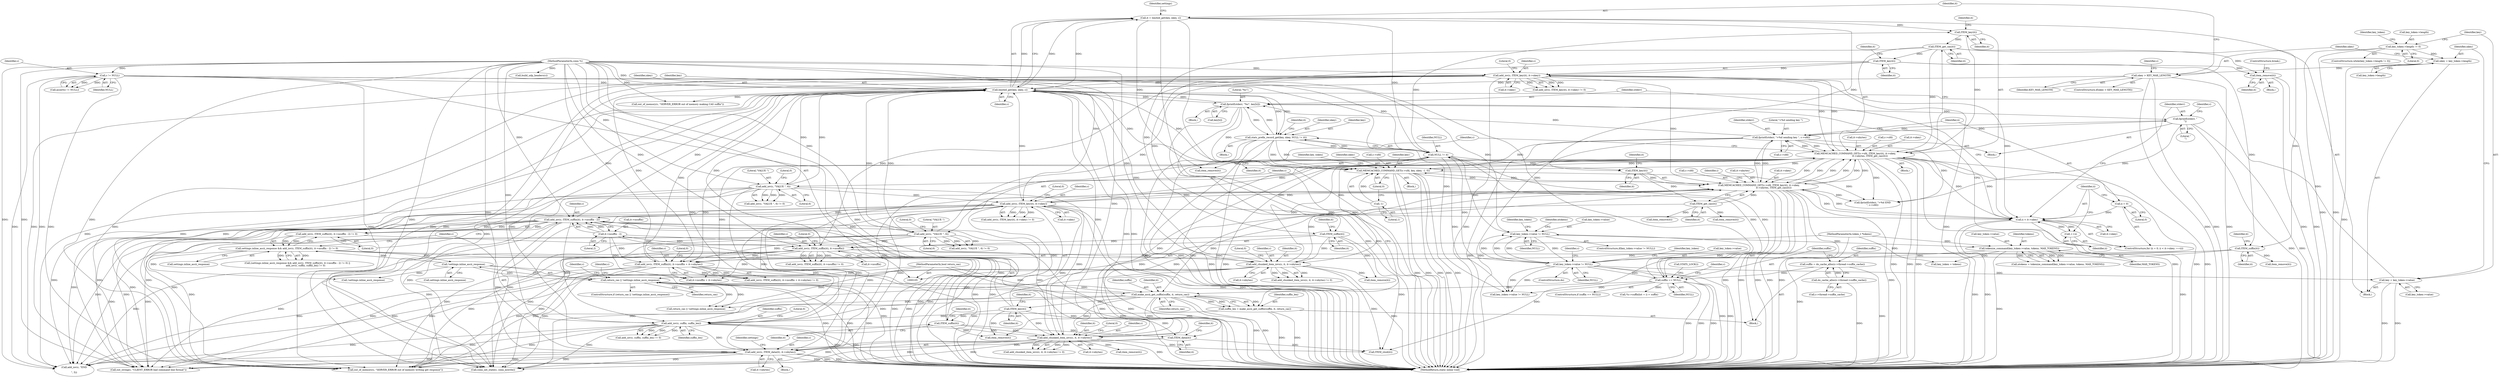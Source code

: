 digraph "0_memcached_a8c4a82787b8b6c256d61bd5c42fb7f92d1bae00@pointer" {
"1000466" [label="(Call,item_remove(it))"];
"1000459" [label="(Call,ITEM_key(it))"];
"1000446" [label="(Call,ITEM_get_cas(it))"];
"1000438" [label="(Call,ITEM_key(it))"];
"1000171" [label="(Call,it = limited_get(key, nkey, c))"];
"1000173" [label="(Call,limited_get(key, nkey, c))"];
"1000139" [label="(Call,key = key_token->value)"];
"1000669" [label="(Call,key_token->value != NULL)"];
"1000660" [label="(Call,tokenize_command(key_token->value, tokens, MAX_TOKENS))"];
"1000652" [label="(Call,key_token->value != NULL)"];
"1000185" [label="(Call,NULL != it)"];
"1000314" [label="(Call,suffix == NULL)"];
"1000305" [label="(Call,suffix = do_cache_alloc(c->thread->suffix_cache))"];
"1000307" [label="(Call,do_cache_alloc(c->thread->suffix_cache))"];
"1000127" [label="(Call,c != NULL)"];
"1000106" [label="(MethodParameterIn,conn *c)"];
"1000107" [label="(MethodParameterIn,token_t *tokens)"];
"1000546" [label="(Call,fprintf(stderr, \"%c\", key[ii]))"];
"1000528" [label="(Call,fprintf(stderr, \">%d sending key \", c->sfd))"];
"1000552" [label="(Call,fprintf(stderr, \"\n\"))"];
"1000434" [label="(Call,MEMCACHED_COMMAND_GET(c->sfd, ITEM_key(it), it->nkey,\n                                        it->nbytes, ITEM_get_cas(it)))"];
"1000640" [label="(Call,MEMCACHED_COMMAND_GET(c->sfd, key, nkey, -1, 0))"];
"1000245" [label="(Call,MEMCACHED_COMMAND_GET(c->sfd, ITEM_key(it), it->nkey,\n                                        it->nbytes, ITEM_get_cas(it)))"];
"1000249" [label="(Call,ITEM_key(it))"];
"1000538" [label="(Call,ii < it->nkey)"];
"1000535" [label="(Call,ii = 0)"];
"1000543" [label="(Call,++ii)"];
"1000457" [label="(Call,add_iov(c, ITEM_key(it), it->nkey))"];
"1000451" [label="(Call,add_iov(c, \"VALUE \", 6))"];
"1000368" [label="(Call,add_iov(c, ITEM_key(it), it->nkey))"];
"1000361" [label="(Call,add_iov(c, \"VALUE \", 6))"];
"1000370" [label="(Call,ITEM_key(it))"];
"1000354" [label="(Call,make_ascii_get_suffix(suffix, it, return_cas))"];
"1000257" [label="(Call,ITEM_get_cas(it))"];
"1000238" [label="(Call,return_cas || !settings.inline_ascii_response)"];
"1000109" [label="(MethodParameterIn,bool return_cas)"];
"1000240" [label="(Call,!settings.inline_ascii_response)"];
"1000377" [label="(Call,settings.inline_ascii_response && add_iov(c, ITEM_suffix(it), it->nsuffix - 2) != 0)"];
"1000381" [label="(Call,add_iov(c, ITEM_suffix(it), it->nsuffix - 2) != 0)"];
"1000382" [label="(Call,add_iov(c, ITEM_suffix(it), it->nsuffix - 2))"];
"1000384" [label="(Call,ITEM_suffix(it))"];
"1000386" [label="(Call,it->nsuffix - 2)"];
"1000500" [label="(Call,add_iov(c, ITEM_suffix(it), it->nsuffix))"];
"1000502" [label="(Call,ITEM_suffix(it))"];
"1000421" [label="(Call,add_chunked_item_iovs(c, it, it->nbytes))"];
"1000393" [label="(Call,add_iov(c, suffix, suffix_len))"];
"1000352" [label="(Call,suffix_len = make_ascii_get_suffix(suffix, it, return_cas))"];
"1000411" [label="(Call,add_iov(c, ITEM_data(it), it->nbytes))"];
"1000413" [label="(Call,ITEM_data(it))"];
"1000509" [label="(Call,add_chunked_item_iovs(c, it, it->nbytes))"];
"1000182" [label="(Call,stats_prefix_record_get(key, nkey, NULL != it))"];
"1000646" [label="(Call,-1)"];
"1000150" [label="(Call,nkey > KEY_MAX_LENGTH)"];
"1000144" [label="(Call,nkey = key_token->length)"];
"1000133" [label="(Call,key_token->length != 0)"];
"1000480" [label="(Call,add_iov(c, ITEM_suffix(it), it->nsuffix + it->nbytes))"];
"1000482" [label="(Call,ITEM_suffix(it))"];
"1000547" [label="(Identifier,stderr)"];
"1000666" [label="(Call,key_token = tokens)"];
"1000479" [label="(Call,add_iov(c, ITEM_suffix(it), it->nsuffix + it->nbytes) != 0)"];
"1000414" [label="(Identifier,it)"];
"1000443" [label="(Call,it->nbytes)"];
"1000641" [label="(Call,c->sfd)"];
"1000382" [label="(Call,add_iov(c, ITEM_suffix(it), it->nsuffix - 2))"];
"1000438" [label="(Call,ITEM_key(it))"];
"1000172" [label="(Identifier,it)"];
"1000364" [label="(Literal,6)"];
"1000435" [label="(Call,c->sfd)"];
"1000450" [label="(Call,add_iov(c, \"VALUE \", 6) != 0)"];
"1000132" [label="(ControlStructure,while(key_token->length != 0))"];
"1000234" [label="(Call,item_remove(it))"];
"1000130" [label="(ControlStructure,do)"];
"1000659" [label="(Identifier,ntokens)"];
"1000653" [label="(Call,key_token->value)"];
"1000251" [label="(Call,it->nkey)"];
"1000665" [label="(Identifier,MAX_TOKENS)"];
"1000314" [label="(Call,suffix == NULL)"];
"1000543" [label="(Call,++ii)"];
"1000175" [label="(Identifier,nkey)"];
"1000378" [label="(Call,settings.inline_ascii_response)"];
"1000176" [label="(Identifier,c)"];
"1000137" [label="(Literal,0)"];
"1000528" [label="(Call,fprintf(stderr, \">%d sending key \", c->sfd))"];
"1000423" [label="(Identifier,it)"];
"1000546" [label="(Call,fprintf(stderr, \"%c\", key[ii]))"];
"1000482" [label="(Call,ITEM_suffix(it))"];
"1000150" [label="(Call,nkey > KEY_MAX_LENGTH)"];
"1000388" [label="(Identifier,it)"];
"1000457" [label="(Call,add_iov(c, ITEM_key(it), it->nkey))"];
"1000436" [label="(Identifier,c)"];
"1000458" [label="(Identifier,c)"];
"1000689" [label="(Call,!settings.inline_ascii_response)"];
"1000397" [label="(Literal,0)"];
"1000355" [label="(Identifier,suffix)"];
"1000504" [label="(Call,it->nsuffix)"];
"1000427" [label="(Literal,0)"];
"1000181" [label="(Block,)"];
"1000421" [label="(Call,add_chunked_item_iovs(c, it, it->nbytes))"];
"1000654" [label="(Identifier,key_token)"];
"1000384" [label="(Call,ITEM_suffix(it))"];
"1000377" [label="(Call,settings.inline_ascii_response && add_iov(c, ITEM_suffix(it), it->nsuffix - 2) != 0)"];
"1000154" [label="(Call,out_string(c, \"CLIENT_ERROR bad command line format\"))"];
"1000182" [label="(Call,stats_prefix_record_get(key, nkey, NULL != it))"];
"1000152" [label="(Identifier,KEY_MAX_LENGTH)"];
"1000368" [label="(Call,add_iov(c, ITEM_key(it), it->nkey))"];
"1000361" [label="(Call,add_iov(c, \"VALUE \", 6))"];
"1000447" [label="(Identifier,it)"];
"1000549" [label="(Call,key[ii])"];
"1000246" [label="(Call,c->sfd)"];
"1000316" [label="(Identifier,NULL)"];
"1000530" [label="(Literal,\">%d sending key \")"];
"1000534" [label="(ControlStructure,for (ii = 0; ii < it->nkey; ++ii))"];
"1000367" [label="(Call,add_iov(c, ITEM_key(it), it->nkey) != 0)"];
"1000387" [label="(Call,it->nsuffix)"];
"1000446" [label="(Call,ITEM_get_cas(it))"];
"1000240" [label="(Call,!settings.inline_ascii_response)"];
"1000727" [label="(Call,add_iov(c, \"END\r\n\", 5))"];
"1000247" [label="(Identifier,c)"];
"1000362" [label="(Identifier,c)"];
"1000738" [label="(Call,build_udp_headers(c))"];
"1000651" [label="(ControlStructure,if(key_token->value != NULL))"];
"1000687" [label="(Call,return_cas || !settings.inline_ascii_response)"];
"1000126" [label="(Call,assert(c != NULL))"];
"1000509" [label="(Call,add_chunked_item_iovs(c, it, it->nbytes))"];
"1000502" [label="(Call,ITEM_suffix(it))"];
"1000151" [label="(Identifier,nkey)"];
"1000544" [label="(Identifier,ii)"];
"1000313" [label="(ControlStructure,if (suffix == NULL))"];
"1000486" [label="(Identifier,it)"];
"1000467" [label="(Identifier,it)"];
"1000360" [label="(Call,add_iov(c, \"VALUE \", 6) != 0)"];
"1000574" [label="(Call,ITEM_clsid(it))"];
"1000434" [label="(Call,MEMCACHED_COMMAND_GET(c->sfd, ITEM_key(it), it->nkey,\n                                        it->nbytes, ITEM_get_cas(it)))"];
"1000107" [label="(MethodParameterIn,token_t *tokens)"];
"1000439" [label="(Identifier,it)"];
"1000676" [label="(Identifier,c)"];
"1000720" [label="(Call,key_token->value != NULL)"];
"1000664" [label="(Identifier,tokens)"];
"1000545" [label="(Block,)"];
"1000372" [label="(Call,it->nkey)"];
"1000239" [label="(Identifier,return_cas)"];
"1000508" [label="(Call,add_chunked_item_iovs(c, it, it->nbytes) != 0)"];
"1000510" [label="(Identifier,c)"];
"1000145" [label="(Identifier,nkey)"];
"1000433" [label="(Block,)"];
"1000415" [label="(Call,it->nbytes)"];
"1000106" [label="(MethodParameterIn,conn *c)"];
"1000536" [label="(Identifier,ii)"];
"1000146" [label="(Call,key_token->length)"];
"1000512" [label="(Call,it->nbytes)"];
"1000673" [label="(Identifier,NULL)"];
"1000429" [label="(Call,item_remove(it))"];
"1000375" [label="(Literal,0)"];
"1000357" [label="(Identifier,return_cas)"];
"1000529" [label="(Identifier,stderr)"];
"1000356" [label="(Identifier,it)"];
"1000503" [label="(Identifier,it)"];
"1000644" [label="(Identifier,key)"];
"1000455" [label="(Literal,0)"];
"1000548" [label="(Literal,\"%c\")"];
"1000652" [label="(Call,key_token->value != NULL)"];
"1000531" [label="(Call,c->sfd)"];
"1000133" [label="(Call,key_token->length != 0)"];
"1000526" [label="(Block,)"];
"1000538" [label="(Call,ii < it->nkey)"];
"1000149" [label="(ControlStructure,if(nkey > KEY_MAX_LENGTH))"];
"1000315" [label="(Identifier,suffix)"];
"1000370" [label="(Call,ITEM_key(it))"];
"1000139" [label="(Call,key = key_token->value)"];
"1000456" [label="(Call,add_iov(c, ITEM_key(it), it->nkey) != 0)"];
"1000392" [label="(Call,add_iov(c, suffix, suffix_len) != 0)"];
"1000155" [label="(Identifier,c)"];
"1000441" [label="(Identifier,it)"];
"1000250" [label="(Identifier,it)"];
"1000480" [label="(Call,add_iov(c, ITEM_suffix(it), it->nsuffix + it->nbytes))"];
"1000484" [label="(Call,it->nsuffix + it->nbytes)"];
"1000396" [label="(Identifier,suffix_len)"];
"1000327" [label="(Call,item_remove(it))"];
"1000440" [label="(Call,it->nkey)"];
"1000511" [label="(Identifier,it)"];
"1000712" [label="(Call,fprintf(stderr, \">%d END\n\", c->sfd))"];
"1000383" [label="(Identifier,c)"];
"1000647" [label="(Literal,1)"];
"1000481" [label="(Identifier,c)"];
"1000650" [label="(Identifier,key_token)"];
"1000318" [label="(Call,STATS_LOCK())"];
"1000451" [label="(Call,add_iov(c, \"VALUE \", 6))"];
"1000661" [label="(Call,key_token->value)"];
"1000411" [label="(Call,add_iov(c, ITEM_data(it), it->nbytes))"];
"1000187" [label="(Identifier,it)"];
"1000343" [label="(Call,*(c->suffixlist + i) = suffix)"];
"1000640" [label="(Call,MEMCACHED_COMMAND_GET(c->sfd, key, nkey, -1, 0))"];
"1000305" [label="(Call,suffix = do_cache_alloc(c->thread->suffix_cache))"];
"1000363" [label="(Literal,\"VALUE \")"];
"1000742" [label="(Call,out_of_memory(c, \"SERVER_ERROR out of memory writing get response\"))"];
"1000140" [label="(Identifier,key)"];
"1000245" [label="(Call,MEMCACHED_COMMAND_GET(c->sfd, ITEM_key(it), it->nkey,\n                                        it->nbytes, ITEM_get_cas(it)))"];
"1000324" [label="(Call,out_of_memory(c, \"SERVER_ERROR out of memory making CAS suffix\"))"];
"1000365" [label="(Literal,0)"];
"1000171" [label="(Call,it = limited_get(key, nkey, c))"];
"1000645" [label="(Identifier,nkey)"];
"1000554" [label="(Literal,\"\n\")"];
"1000371" [label="(Identifier,it)"];
"1000129" [label="(Identifier,NULL)"];
"1000308" [label="(Call,c->thread->suffix_cache)"];
"1000539" [label="(Identifier,ii)"];
"1000238" [label="(Call,return_cas || !settings.inline_ascii_response)"];
"1000507" [label="(Literal,0)"];
"1000483" [label="(Identifier,it)"];
"1000135" [label="(Identifier,key_token)"];
"1000420" [label="(Call,add_chunked_item_iovs(c, it, it->nbytes) != 0)"];
"1000376" [label="(Call,(settings.inline_ascii_response && add_iov(c, ITEM_suffix(it), it->nsuffix - 2) != 0) ||\n                      add_iov(c, suffix, suffix_len) != 0)"];
"1000465" [label="(Block,)"];
"1000261" [label="(Identifier,i)"];
"1000353" [label="(Identifier,suffix_len)"];
"1000307" [label="(Call,do_cache_alloc(c->thread->suffix_cache))"];
"1000369" [label="(Identifier,c)"];
"1000249" [label="(Call,ITEM_key(it))"];
"1000144" [label="(Call,nkey = key_token->length)"];
"1000468" [label="(ControlStructure,break;)"];
"1000410" [label="(Block,)"];
"1000244" [label="(Block,)"];
"1000184" [label="(Identifier,nkey)"];
"1000500" [label="(Call,add_iov(c, ITEM_suffix(it), it->nsuffix))"];
"1000505" [label="(Identifier,it)"];
"1000523" [label="(Identifier,settings)"];
"1000186" [label="(Identifier,NULL)"];
"1000128" [label="(Identifier,c)"];
"1000258" [label="(Identifier,it)"];
"1000453" [label="(Literal,\"VALUE \")"];
"1000416" [label="(Identifier,it)"];
"1000306" [label="(Identifier,suffix)"];
"1000138" [label="(Block,)"];
"1000241" [label="(Call,settings.inline_ascii_response)"];
"1000646" [label="(Call,-1)"];
"1000381" [label="(Call,add_iov(c, ITEM_suffix(it), it->nsuffix - 2) != 0)"];
"1000413" [label="(Call,ITEM_data(it))"];
"1000185" [label="(Call,NULL != it)"];
"1000464" [label="(Literal,0)"];
"1000354" [label="(Call,make_ascii_get_suffix(suffix, it, return_cas))"];
"1000179" [label="(Identifier,settings)"];
"1000394" [label="(Identifier,c)"];
"1000670" [label="(Call,key_token->value)"];
"1000393" [label="(Call,add_iov(c, suffix, suffix_len))"];
"1000656" [label="(Identifier,NULL)"];
"1000517" [label="(Call,item_remove(it))"];
"1000183" [label="(Identifier,key)"];
"1000552" [label="(Call,fprintf(stderr, \"\n\"))"];
"1000535" [label="(Call,ii = 0)"];
"1000373" [label="(Identifier,it)"];
"1000352" [label="(Call,suffix_len = make_ascii_get_suffix(suffix, it, return_cas))"];
"1000671" [label="(Identifier,key_token)"];
"1000462" [label="(Identifier,it)"];
"1000399" [label="(Call,item_remove(it))"];
"1000459" [label="(Call,ITEM_key(it))"];
"1000424" [label="(Call,it->nbytes)"];
"1000553" [label="(Identifier,stderr)"];
"1000412" [label="(Identifier,c)"];
"1000515" [label="(Literal,0)"];
"1000395" [label="(Identifier,suffix)"];
"1000491" [label="(Literal,0)"];
"1000386" [label="(Call,it->nsuffix - 2)"];
"1000605" [label="(Block,)"];
"1000658" [label="(Call,ntokens = tokenize_command(key_token->value, tokens, MAX_TOKENS))"];
"1000452" [label="(Identifier,c)"];
"1000391" [label="(Literal,0)"];
"1000755" [label="(MethodReturn,static inline void)"];
"1000466" [label="(Call,item_remove(it))"];
"1000174" [label="(Identifier,key)"];
"1000648" [label="(Literal,0)"];
"1000454" [label="(Literal,6)"];
"1000660" [label="(Call,tokenize_command(key_token->value, tokens, MAX_TOKENS))"];
"1000390" [label="(Literal,2)"];
"1000493" [label="(Call,item_remove(it))"];
"1000560" [label="(Identifier,c)"];
"1000501" [label="(Identifier,c)"];
"1000237" [label="(ControlStructure,if (return_cas || !settings.inline_ascii_response))"];
"1000669" [label="(Call,key_token->value != NULL)"];
"1000537" [label="(Literal,0)"];
"1000540" [label="(Call,it->nkey)"];
"1000127" [label="(Call,c != NULL)"];
"1000460" [label="(Identifier,it)"];
"1000252" [label="(Identifier,it)"];
"1000109" [label="(MethodParameterIn,bool return_cas)"];
"1000347" [label="(Identifier,c)"];
"1000141" [label="(Call,key_token->value)"];
"1000302" [label="(Call,item_remove(it))"];
"1000257" [label="(Call,ITEM_get_cas(it))"];
"1000254" [label="(Call,it->nbytes)"];
"1000461" [label="(Call,it->nkey)"];
"1000385" [label="(Identifier,it)"];
"1000189" [label="(Identifier,it)"];
"1000173" [label="(Call,limited_get(key, nkey, c))"];
"1000499" [label="(Call,add_iov(c, ITEM_suffix(it), it->nsuffix) != 0)"];
"1000747" [label="(Call,conn_set_state(c, conn_mwrite))"];
"1000134" [label="(Call,key_token->length)"];
"1000422" [label="(Identifier,c)"];
"1000466" -> "1000465"  [label="AST: "];
"1000466" -> "1000467"  [label="CFG: "];
"1000467" -> "1000466"  [label="AST: "];
"1000468" -> "1000466"  [label="CFG: "];
"1000466" -> "1000755"  [label="DDG: "];
"1000466" -> "1000755"  [label="DDG: "];
"1000459" -> "1000466"  [label="DDG: "];
"1000446" -> "1000466"  [label="DDG: "];
"1000459" -> "1000457"  [label="AST: "];
"1000459" -> "1000460"  [label="CFG: "];
"1000460" -> "1000459"  [label="AST: "];
"1000462" -> "1000459"  [label="CFG: "];
"1000459" -> "1000457"  [label="DDG: "];
"1000446" -> "1000459"  [label="DDG: "];
"1000459" -> "1000482"  [label="DDG: "];
"1000459" -> "1000502"  [label="DDG: "];
"1000446" -> "1000434"  [label="AST: "];
"1000446" -> "1000447"  [label="CFG: "];
"1000447" -> "1000446"  [label="AST: "];
"1000434" -> "1000446"  [label="CFG: "];
"1000446" -> "1000434"  [label="DDG: "];
"1000438" -> "1000446"  [label="DDG: "];
"1000446" -> "1000482"  [label="DDG: "];
"1000446" -> "1000502"  [label="DDG: "];
"1000438" -> "1000434"  [label="AST: "];
"1000438" -> "1000439"  [label="CFG: "];
"1000439" -> "1000438"  [label="AST: "];
"1000441" -> "1000438"  [label="CFG: "];
"1000438" -> "1000434"  [label="DDG: "];
"1000171" -> "1000438"  [label="DDG: "];
"1000185" -> "1000438"  [label="DDG: "];
"1000171" -> "1000138"  [label="AST: "];
"1000171" -> "1000173"  [label="CFG: "];
"1000172" -> "1000171"  [label="AST: "];
"1000173" -> "1000171"  [label="AST: "];
"1000179" -> "1000171"  [label="CFG: "];
"1000171" -> "1000755"  [label="DDG: "];
"1000171" -> "1000755"  [label="DDG: "];
"1000173" -> "1000171"  [label="DDG: "];
"1000173" -> "1000171"  [label="DDG: "];
"1000173" -> "1000171"  [label="DDG: "];
"1000171" -> "1000185"  [label="DDG: "];
"1000171" -> "1000234"  [label="DDG: "];
"1000171" -> "1000249"  [label="DDG: "];
"1000173" -> "1000176"  [label="CFG: "];
"1000174" -> "1000173"  [label="AST: "];
"1000175" -> "1000173"  [label="AST: "];
"1000176" -> "1000173"  [label="AST: "];
"1000173" -> "1000755"  [label="DDG: "];
"1000173" -> "1000755"  [label="DDG: "];
"1000173" -> "1000154"  [label="DDG: "];
"1000139" -> "1000173"  [label="DDG: "];
"1000546" -> "1000173"  [label="DDG: "];
"1000150" -> "1000173"  [label="DDG: "];
"1000368" -> "1000173"  [label="DDG: "];
"1000393" -> "1000173"  [label="DDG: "];
"1000382" -> "1000173"  [label="DDG: "];
"1000411" -> "1000173"  [label="DDG: "];
"1000500" -> "1000173"  [label="DDG: "];
"1000451" -> "1000173"  [label="DDG: "];
"1000421" -> "1000173"  [label="DDG: "];
"1000361" -> "1000173"  [label="DDG: "];
"1000457" -> "1000173"  [label="DDG: "];
"1000127" -> "1000173"  [label="DDG: "];
"1000480" -> "1000173"  [label="DDG: "];
"1000509" -> "1000173"  [label="DDG: "];
"1000106" -> "1000173"  [label="DDG: "];
"1000173" -> "1000182"  [label="DDG: "];
"1000173" -> "1000182"  [label="DDG: "];
"1000173" -> "1000324"  [label="DDG: "];
"1000173" -> "1000361"  [label="DDG: "];
"1000173" -> "1000451"  [label="DDG: "];
"1000173" -> "1000546"  [label="DDG: "];
"1000173" -> "1000640"  [label="DDG: "];
"1000173" -> "1000640"  [label="DDG: "];
"1000173" -> "1000727"  [label="DDG: "];
"1000173" -> "1000742"  [label="DDG: "];
"1000173" -> "1000747"  [label="DDG: "];
"1000139" -> "1000138"  [label="AST: "];
"1000139" -> "1000141"  [label="CFG: "];
"1000140" -> "1000139"  [label="AST: "];
"1000141" -> "1000139"  [label="AST: "];
"1000145" -> "1000139"  [label="CFG: "];
"1000139" -> "1000755"  [label="DDG: "];
"1000139" -> "1000755"  [label="DDG: "];
"1000669" -> "1000139"  [label="DDG: "];
"1000669" -> "1000130"  [label="AST: "];
"1000669" -> "1000673"  [label="CFG: "];
"1000670" -> "1000669"  [label="AST: "];
"1000673" -> "1000669"  [label="AST: "];
"1000135" -> "1000669"  [label="CFG: "];
"1000676" -> "1000669"  [label="CFG: "];
"1000669" -> "1000755"  [label="DDG: "];
"1000669" -> "1000755"  [label="DDG: "];
"1000669" -> "1000185"  [label="DDG: "];
"1000669" -> "1000314"  [label="DDG: "];
"1000669" -> "1000652"  [label="DDG: "];
"1000669" -> "1000652"  [label="DDG: "];
"1000660" -> "1000669"  [label="DDG: "];
"1000652" -> "1000669"  [label="DDG: "];
"1000652" -> "1000669"  [label="DDG: "];
"1000669" -> "1000720"  [label="DDG: "];
"1000669" -> "1000720"  [label="DDG: "];
"1000660" -> "1000658"  [label="AST: "];
"1000660" -> "1000665"  [label="CFG: "];
"1000661" -> "1000660"  [label="AST: "];
"1000664" -> "1000660"  [label="AST: "];
"1000665" -> "1000660"  [label="AST: "];
"1000658" -> "1000660"  [label="CFG: "];
"1000660" -> "1000755"  [label="DDG: "];
"1000660" -> "1000658"  [label="DDG: "];
"1000660" -> "1000658"  [label="DDG: "];
"1000660" -> "1000658"  [label="DDG: "];
"1000652" -> "1000660"  [label="DDG: "];
"1000107" -> "1000660"  [label="DDG: "];
"1000660" -> "1000666"  [label="DDG: "];
"1000652" -> "1000651"  [label="AST: "];
"1000652" -> "1000656"  [label="CFG: "];
"1000653" -> "1000652"  [label="AST: "];
"1000656" -> "1000652"  [label="AST: "];
"1000671" -> "1000652"  [label="CFG: "];
"1000659" -> "1000652"  [label="CFG: "];
"1000185" -> "1000652"  [label="DDG: "];
"1000314" -> "1000652"  [label="DDG: "];
"1000127" -> "1000652"  [label="DDG: "];
"1000185" -> "1000182"  [label="AST: "];
"1000185" -> "1000187"  [label="CFG: "];
"1000186" -> "1000185"  [label="AST: "];
"1000187" -> "1000185"  [label="AST: "];
"1000182" -> "1000185"  [label="CFG: "];
"1000185" -> "1000755"  [label="DDG: "];
"1000185" -> "1000755"  [label="DDG: "];
"1000185" -> "1000182"  [label="DDG: "];
"1000185" -> "1000182"  [label="DDG: "];
"1000314" -> "1000185"  [label="DDG: "];
"1000127" -> "1000185"  [label="DDG: "];
"1000185" -> "1000234"  [label="DDG: "];
"1000185" -> "1000249"  [label="DDG: "];
"1000185" -> "1000314"  [label="DDG: "];
"1000185" -> "1000720"  [label="DDG: "];
"1000314" -> "1000313"  [label="AST: "];
"1000314" -> "1000316"  [label="CFG: "];
"1000315" -> "1000314"  [label="AST: "];
"1000316" -> "1000314"  [label="AST: "];
"1000318" -> "1000314"  [label="CFG: "];
"1000347" -> "1000314"  [label="CFG: "];
"1000314" -> "1000755"  [label="DDG: "];
"1000314" -> "1000755"  [label="DDG: "];
"1000314" -> "1000755"  [label="DDG: "];
"1000305" -> "1000314"  [label="DDG: "];
"1000127" -> "1000314"  [label="DDG: "];
"1000314" -> "1000343"  [label="DDG: "];
"1000314" -> "1000354"  [label="DDG: "];
"1000314" -> "1000720"  [label="DDG: "];
"1000305" -> "1000244"  [label="AST: "];
"1000305" -> "1000307"  [label="CFG: "];
"1000306" -> "1000305"  [label="AST: "];
"1000307" -> "1000305"  [label="AST: "];
"1000315" -> "1000305"  [label="CFG: "];
"1000305" -> "1000755"  [label="DDG: "];
"1000307" -> "1000305"  [label="DDG: "];
"1000307" -> "1000308"  [label="CFG: "];
"1000308" -> "1000307"  [label="AST: "];
"1000307" -> "1000755"  [label="DDG: "];
"1000127" -> "1000126"  [label="AST: "];
"1000127" -> "1000129"  [label="CFG: "];
"1000128" -> "1000127"  [label="AST: "];
"1000129" -> "1000127"  [label="AST: "];
"1000126" -> "1000127"  [label="CFG: "];
"1000127" -> "1000755"  [label="DDG: "];
"1000127" -> "1000126"  [label="DDG: "];
"1000127" -> "1000126"  [label="DDG: "];
"1000106" -> "1000127"  [label="DDG: "];
"1000127" -> "1000154"  [label="DDG: "];
"1000127" -> "1000720"  [label="DDG: "];
"1000127" -> "1000727"  [label="DDG: "];
"1000127" -> "1000742"  [label="DDG: "];
"1000127" -> "1000747"  [label="DDG: "];
"1000106" -> "1000105"  [label="AST: "];
"1000106" -> "1000755"  [label="DDG: "];
"1000106" -> "1000154"  [label="DDG: "];
"1000106" -> "1000324"  [label="DDG: "];
"1000106" -> "1000361"  [label="DDG: "];
"1000106" -> "1000368"  [label="DDG: "];
"1000106" -> "1000382"  [label="DDG: "];
"1000106" -> "1000393"  [label="DDG: "];
"1000106" -> "1000411"  [label="DDG: "];
"1000106" -> "1000421"  [label="DDG: "];
"1000106" -> "1000451"  [label="DDG: "];
"1000106" -> "1000457"  [label="DDG: "];
"1000106" -> "1000480"  [label="DDG: "];
"1000106" -> "1000500"  [label="DDG: "];
"1000106" -> "1000509"  [label="DDG: "];
"1000106" -> "1000727"  [label="DDG: "];
"1000106" -> "1000738"  [label="DDG: "];
"1000106" -> "1000742"  [label="DDG: "];
"1000106" -> "1000747"  [label="DDG: "];
"1000107" -> "1000105"  [label="AST: "];
"1000107" -> "1000755"  [label="DDG: "];
"1000107" -> "1000666"  [label="DDG: "];
"1000546" -> "1000545"  [label="AST: "];
"1000546" -> "1000549"  [label="CFG: "];
"1000547" -> "1000546"  [label="AST: "];
"1000548" -> "1000546"  [label="AST: "];
"1000549" -> "1000546"  [label="AST: "];
"1000544" -> "1000546"  [label="CFG: "];
"1000546" -> "1000755"  [label="DDG: "];
"1000546" -> "1000755"  [label="DDG: "];
"1000546" -> "1000182"  [label="DDG: "];
"1000528" -> "1000546"  [label="DDG: "];
"1000182" -> "1000546"  [label="DDG: "];
"1000546" -> "1000552"  [label="DDG: "];
"1000546" -> "1000640"  [label="DDG: "];
"1000528" -> "1000526"  [label="AST: "];
"1000528" -> "1000531"  [label="CFG: "];
"1000529" -> "1000528"  [label="AST: "];
"1000530" -> "1000528"  [label="AST: "];
"1000531" -> "1000528"  [label="AST: "];
"1000536" -> "1000528"  [label="CFG: "];
"1000528" -> "1000755"  [label="DDG: "];
"1000528" -> "1000755"  [label="DDG: "];
"1000528" -> "1000245"  [label="DDG: "];
"1000528" -> "1000434"  [label="DDG: "];
"1000552" -> "1000528"  [label="DDG: "];
"1000434" -> "1000528"  [label="DDG: "];
"1000245" -> "1000528"  [label="DDG: "];
"1000528" -> "1000552"  [label="DDG: "];
"1000528" -> "1000640"  [label="DDG: "];
"1000528" -> "1000712"  [label="DDG: "];
"1000552" -> "1000526"  [label="AST: "];
"1000552" -> "1000554"  [label="CFG: "];
"1000553" -> "1000552"  [label="AST: "];
"1000554" -> "1000552"  [label="AST: "];
"1000560" -> "1000552"  [label="CFG: "];
"1000552" -> "1000755"  [label="DDG: "];
"1000552" -> "1000755"  [label="DDG: "];
"1000552" -> "1000712"  [label="DDG: "];
"1000434" -> "1000433"  [label="AST: "];
"1000435" -> "1000434"  [label="AST: "];
"1000440" -> "1000434"  [label="AST: "];
"1000443" -> "1000434"  [label="AST: "];
"1000452" -> "1000434"  [label="CFG: "];
"1000434" -> "1000755"  [label="DDG: "];
"1000434" -> "1000755"  [label="DDG: "];
"1000434" -> "1000755"  [label="DDG: "];
"1000434" -> "1000755"  [label="DDG: "];
"1000434" -> "1000755"  [label="DDG: "];
"1000434" -> "1000755"  [label="DDG: "];
"1000434" -> "1000245"  [label="DDG: "];
"1000434" -> "1000245"  [label="DDG: "];
"1000434" -> "1000245"  [label="DDG: "];
"1000640" -> "1000434"  [label="DDG: "];
"1000245" -> "1000434"  [label="DDG: "];
"1000245" -> "1000434"  [label="DDG: "];
"1000245" -> "1000434"  [label="DDG: "];
"1000538" -> "1000434"  [label="DDG: "];
"1000457" -> "1000434"  [label="DDG: "];
"1000368" -> "1000434"  [label="DDG: "];
"1000421" -> "1000434"  [label="DDG: "];
"1000411" -> "1000434"  [label="DDG: "];
"1000509" -> "1000434"  [label="DDG: "];
"1000434" -> "1000457"  [label="DDG: "];
"1000434" -> "1000480"  [label="DDG: "];
"1000434" -> "1000484"  [label="DDG: "];
"1000434" -> "1000509"  [label="DDG: "];
"1000434" -> "1000538"  [label="DDG: "];
"1000434" -> "1000640"  [label="DDG: "];
"1000434" -> "1000712"  [label="DDG: "];
"1000640" -> "1000605"  [label="AST: "];
"1000640" -> "1000648"  [label="CFG: "];
"1000641" -> "1000640"  [label="AST: "];
"1000644" -> "1000640"  [label="AST: "];
"1000645" -> "1000640"  [label="AST: "];
"1000646" -> "1000640"  [label="AST: "];
"1000648" -> "1000640"  [label="AST: "];
"1000650" -> "1000640"  [label="CFG: "];
"1000640" -> "1000755"  [label="DDG: "];
"1000640" -> "1000755"  [label="DDG: "];
"1000640" -> "1000755"  [label="DDG: "];
"1000640" -> "1000755"  [label="DDG: "];
"1000640" -> "1000755"  [label="DDG: "];
"1000640" -> "1000245"  [label="DDG: "];
"1000245" -> "1000640"  [label="DDG: "];
"1000182" -> "1000640"  [label="DDG: "];
"1000182" -> "1000640"  [label="DDG: "];
"1000646" -> "1000640"  [label="DDG: "];
"1000640" -> "1000712"  [label="DDG: "];
"1000245" -> "1000244"  [label="AST: "];
"1000245" -> "1000257"  [label="CFG: "];
"1000246" -> "1000245"  [label="AST: "];
"1000249" -> "1000245"  [label="AST: "];
"1000251" -> "1000245"  [label="AST: "];
"1000254" -> "1000245"  [label="AST: "];
"1000257" -> "1000245"  [label="AST: "];
"1000261" -> "1000245"  [label="CFG: "];
"1000245" -> "1000755"  [label="DDG: "];
"1000245" -> "1000755"  [label="DDG: "];
"1000245" -> "1000755"  [label="DDG: "];
"1000245" -> "1000755"  [label="DDG: "];
"1000245" -> "1000755"  [label="DDG: "];
"1000245" -> "1000755"  [label="DDG: "];
"1000249" -> "1000245"  [label="DDG: "];
"1000538" -> "1000245"  [label="DDG: "];
"1000457" -> "1000245"  [label="DDG: "];
"1000368" -> "1000245"  [label="DDG: "];
"1000421" -> "1000245"  [label="DDG: "];
"1000411" -> "1000245"  [label="DDG: "];
"1000509" -> "1000245"  [label="DDG: "];
"1000257" -> "1000245"  [label="DDG: "];
"1000245" -> "1000368"  [label="DDG: "];
"1000245" -> "1000411"  [label="DDG: "];
"1000245" -> "1000421"  [label="DDG: "];
"1000245" -> "1000538"  [label="DDG: "];
"1000245" -> "1000712"  [label="DDG: "];
"1000249" -> "1000250"  [label="CFG: "];
"1000250" -> "1000249"  [label="AST: "];
"1000252" -> "1000249"  [label="CFG: "];
"1000249" -> "1000257"  [label="DDG: "];
"1000538" -> "1000534"  [label="AST: "];
"1000538" -> "1000540"  [label="CFG: "];
"1000539" -> "1000538"  [label="AST: "];
"1000540" -> "1000538"  [label="AST: "];
"1000547" -> "1000538"  [label="CFG: "];
"1000553" -> "1000538"  [label="CFG: "];
"1000538" -> "1000755"  [label="DDG: "];
"1000538" -> "1000755"  [label="DDG: "];
"1000538" -> "1000755"  [label="DDG: "];
"1000535" -> "1000538"  [label="DDG: "];
"1000543" -> "1000538"  [label="DDG: "];
"1000457" -> "1000538"  [label="DDG: "];
"1000368" -> "1000538"  [label="DDG: "];
"1000538" -> "1000543"  [label="DDG: "];
"1000535" -> "1000534"  [label="AST: "];
"1000535" -> "1000537"  [label="CFG: "];
"1000536" -> "1000535"  [label="AST: "];
"1000537" -> "1000535"  [label="AST: "];
"1000539" -> "1000535"  [label="CFG: "];
"1000543" -> "1000534"  [label="AST: "];
"1000543" -> "1000544"  [label="CFG: "];
"1000544" -> "1000543"  [label="AST: "];
"1000539" -> "1000543"  [label="CFG: "];
"1000457" -> "1000456"  [label="AST: "];
"1000457" -> "1000461"  [label="CFG: "];
"1000458" -> "1000457"  [label="AST: "];
"1000461" -> "1000457"  [label="AST: "];
"1000464" -> "1000457"  [label="CFG: "];
"1000457" -> "1000755"  [label="DDG: "];
"1000457" -> "1000755"  [label="DDG: "];
"1000457" -> "1000154"  [label="DDG: "];
"1000457" -> "1000456"  [label="DDG: "];
"1000457" -> "1000456"  [label="DDG: "];
"1000457" -> "1000456"  [label="DDG: "];
"1000451" -> "1000457"  [label="DDG: "];
"1000457" -> "1000480"  [label="DDG: "];
"1000457" -> "1000500"  [label="DDG: "];
"1000457" -> "1000727"  [label="DDG: "];
"1000457" -> "1000742"  [label="DDG: "];
"1000457" -> "1000747"  [label="DDG: "];
"1000451" -> "1000450"  [label="AST: "];
"1000451" -> "1000454"  [label="CFG: "];
"1000452" -> "1000451"  [label="AST: "];
"1000453" -> "1000451"  [label="AST: "];
"1000454" -> "1000451"  [label="AST: "];
"1000455" -> "1000451"  [label="CFG: "];
"1000451" -> "1000154"  [label="DDG: "];
"1000451" -> "1000450"  [label="DDG: "];
"1000451" -> "1000450"  [label="DDG: "];
"1000451" -> "1000450"  [label="DDG: "];
"1000451" -> "1000480"  [label="DDG: "];
"1000451" -> "1000500"  [label="DDG: "];
"1000451" -> "1000727"  [label="DDG: "];
"1000451" -> "1000742"  [label="DDG: "];
"1000451" -> "1000747"  [label="DDG: "];
"1000368" -> "1000367"  [label="AST: "];
"1000368" -> "1000372"  [label="CFG: "];
"1000369" -> "1000368"  [label="AST: "];
"1000370" -> "1000368"  [label="AST: "];
"1000372" -> "1000368"  [label="AST: "];
"1000375" -> "1000368"  [label="CFG: "];
"1000368" -> "1000755"  [label="DDG: "];
"1000368" -> "1000755"  [label="DDG: "];
"1000368" -> "1000154"  [label="DDG: "];
"1000368" -> "1000367"  [label="DDG: "];
"1000368" -> "1000367"  [label="DDG: "];
"1000368" -> "1000367"  [label="DDG: "];
"1000361" -> "1000368"  [label="DDG: "];
"1000370" -> "1000368"  [label="DDG: "];
"1000368" -> "1000382"  [label="DDG: "];
"1000368" -> "1000393"  [label="DDG: "];
"1000368" -> "1000411"  [label="DDG: "];
"1000368" -> "1000421"  [label="DDG: "];
"1000368" -> "1000727"  [label="DDG: "];
"1000368" -> "1000742"  [label="DDG: "];
"1000368" -> "1000747"  [label="DDG: "];
"1000361" -> "1000360"  [label="AST: "];
"1000361" -> "1000364"  [label="CFG: "];
"1000362" -> "1000361"  [label="AST: "];
"1000363" -> "1000361"  [label="AST: "];
"1000364" -> "1000361"  [label="AST: "];
"1000365" -> "1000361"  [label="CFG: "];
"1000361" -> "1000154"  [label="DDG: "];
"1000361" -> "1000360"  [label="DDG: "];
"1000361" -> "1000360"  [label="DDG: "];
"1000361" -> "1000360"  [label="DDG: "];
"1000361" -> "1000411"  [label="DDG: "];
"1000361" -> "1000421"  [label="DDG: "];
"1000361" -> "1000727"  [label="DDG: "];
"1000361" -> "1000742"  [label="DDG: "];
"1000361" -> "1000747"  [label="DDG: "];
"1000370" -> "1000371"  [label="CFG: "];
"1000371" -> "1000370"  [label="AST: "];
"1000373" -> "1000370"  [label="CFG: "];
"1000354" -> "1000370"  [label="DDG: "];
"1000370" -> "1000384"  [label="DDG: "];
"1000370" -> "1000399"  [label="DDG: "];
"1000370" -> "1000413"  [label="DDG: "];
"1000370" -> "1000421"  [label="DDG: "];
"1000354" -> "1000352"  [label="AST: "];
"1000354" -> "1000357"  [label="CFG: "];
"1000355" -> "1000354"  [label="AST: "];
"1000356" -> "1000354"  [label="AST: "];
"1000357" -> "1000354"  [label="AST: "];
"1000352" -> "1000354"  [label="CFG: "];
"1000354" -> "1000755"  [label="DDG: "];
"1000354" -> "1000755"  [label="DDG: "];
"1000354" -> "1000238"  [label="DDG: "];
"1000354" -> "1000352"  [label="DDG: "];
"1000354" -> "1000352"  [label="DDG: "];
"1000354" -> "1000352"  [label="DDG: "];
"1000257" -> "1000354"  [label="DDG: "];
"1000238" -> "1000354"  [label="DDG: "];
"1000109" -> "1000354"  [label="DDG: "];
"1000354" -> "1000393"  [label="DDG: "];
"1000354" -> "1000399"  [label="DDG: "];
"1000354" -> "1000413"  [label="DDG: "];
"1000354" -> "1000421"  [label="DDG: "];
"1000354" -> "1000687"  [label="DDG: "];
"1000257" -> "1000258"  [label="CFG: "];
"1000258" -> "1000257"  [label="AST: "];
"1000257" -> "1000302"  [label="DDG: "];
"1000257" -> "1000327"  [label="DDG: "];
"1000238" -> "1000237"  [label="AST: "];
"1000238" -> "1000239"  [label="CFG: "];
"1000238" -> "1000240"  [label="CFG: "];
"1000239" -> "1000238"  [label="AST: "];
"1000240" -> "1000238"  [label="AST: "];
"1000247" -> "1000238"  [label="CFG: "];
"1000436" -> "1000238"  [label="CFG: "];
"1000238" -> "1000755"  [label="DDG: "];
"1000238" -> "1000755"  [label="DDG: "];
"1000238" -> "1000755"  [label="DDG: "];
"1000109" -> "1000238"  [label="DDG: "];
"1000240" -> "1000238"  [label="DDG: "];
"1000238" -> "1000687"  [label="DDG: "];
"1000238" -> "1000687"  [label="DDG: "];
"1000109" -> "1000105"  [label="AST: "];
"1000109" -> "1000755"  [label="DDG: "];
"1000109" -> "1000687"  [label="DDG: "];
"1000240" -> "1000241"  [label="CFG: "];
"1000241" -> "1000240"  [label="AST: "];
"1000240" -> "1000755"  [label="DDG: "];
"1000377" -> "1000240"  [label="DDG: "];
"1000240" -> "1000377"  [label="DDG: "];
"1000240" -> "1000689"  [label="DDG: "];
"1000377" -> "1000376"  [label="AST: "];
"1000377" -> "1000378"  [label="CFG: "];
"1000377" -> "1000381"  [label="CFG: "];
"1000378" -> "1000377"  [label="AST: "];
"1000381" -> "1000377"  [label="AST: "];
"1000394" -> "1000377"  [label="CFG: "];
"1000376" -> "1000377"  [label="CFG: "];
"1000377" -> "1000755"  [label="DDG: "];
"1000377" -> "1000755"  [label="DDG: "];
"1000377" -> "1000376"  [label="DDG: "];
"1000377" -> "1000376"  [label="DDG: "];
"1000381" -> "1000377"  [label="DDG: "];
"1000381" -> "1000377"  [label="DDG: "];
"1000377" -> "1000689"  [label="DDG: "];
"1000381" -> "1000391"  [label="CFG: "];
"1000382" -> "1000381"  [label="AST: "];
"1000391" -> "1000381"  [label="AST: "];
"1000381" -> "1000755"  [label="DDG: "];
"1000382" -> "1000381"  [label="DDG: "];
"1000382" -> "1000381"  [label="DDG: "];
"1000382" -> "1000381"  [label="DDG: "];
"1000382" -> "1000386"  [label="CFG: "];
"1000383" -> "1000382"  [label="AST: "];
"1000384" -> "1000382"  [label="AST: "];
"1000386" -> "1000382"  [label="AST: "];
"1000391" -> "1000382"  [label="CFG: "];
"1000382" -> "1000755"  [label="DDG: "];
"1000382" -> "1000755"  [label="DDG: "];
"1000382" -> "1000154"  [label="DDG: "];
"1000384" -> "1000382"  [label="DDG: "];
"1000386" -> "1000382"  [label="DDG: "];
"1000386" -> "1000382"  [label="DDG: "];
"1000382" -> "1000393"  [label="DDG: "];
"1000382" -> "1000411"  [label="DDG: "];
"1000382" -> "1000421"  [label="DDG: "];
"1000382" -> "1000727"  [label="DDG: "];
"1000382" -> "1000742"  [label="DDG: "];
"1000382" -> "1000747"  [label="DDG: "];
"1000384" -> "1000385"  [label="CFG: "];
"1000385" -> "1000384"  [label="AST: "];
"1000388" -> "1000384"  [label="CFG: "];
"1000384" -> "1000399"  [label="DDG: "];
"1000384" -> "1000413"  [label="DDG: "];
"1000384" -> "1000421"  [label="DDG: "];
"1000386" -> "1000390"  [label="CFG: "];
"1000387" -> "1000386"  [label="AST: "];
"1000390" -> "1000386"  [label="AST: "];
"1000386" -> "1000755"  [label="DDG: "];
"1000500" -> "1000386"  [label="DDG: "];
"1000386" -> "1000480"  [label="DDG: "];
"1000386" -> "1000484"  [label="DDG: "];
"1000386" -> "1000500"  [label="DDG: "];
"1000500" -> "1000499"  [label="AST: "];
"1000500" -> "1000504"  [label="CFG: "];
"1000501" -> "1000500"  [label="AST: "];
"1000502" -> "1000500"  [label="AST: "];
"1000504" -> "1000500"  [label="AST: "];
"1000507" -> "1000500"  [label="CFG: "];
"1000500" -> "1000755"  [label="DDG: "];
"1000500" -> "1000755"  [label="DDG: "];
"1000500" -> "1000154"  [label="DDG: "];
"1000500" -> "1000480"  [label="DDG: "];
"1000500" -> "1000484"  [label="DDG: "];
"1000500" -> "1000499"  [label="DDG: "];
"1000500" -> "1000499"  [label="DDG: "];
"1000500" -> "1000499"  [label="DDG: "];
"1000502" -> "1000500"  [label="DDG: "];
"1000500" -> "1000509"  [label="DDG: "];
"1000500" -> "1000727"  [label="DDG: "];
"1000500" -> "1000742"  [label="DDG: "];
"1000500" -> "1000747"  [label="DDG: "];
"1000502" -> "1000503"  [label="CFG: "];
"1000503" -> "1000502"  [label="AST: "];
"1000505" -> "1000502"  [label="CFG: "];
"1000502" -> "1000509"  [label="DDG: "];
"1000502" -> "1000517"  [label="DDG: "];
"1000502" -> "1000574"  [label="DDG: "];
"1000421" -> "1000420"  [label="AST: "];
"1000421" -> "1000424"  [label="CFG: "];
"1000422" -> "1000421"  [label="AST: "];
"1000423" -> "1000421"  [label="AST: "];
"1000424" -> "1000421"  [label="AST: "];
"1000427" -> "1000421"  [label="CFG: "];
"1000421" -> "1000755"  [label="DDG: "];
"1000421" -> "1000154"  [label="DDG: "];
"1000421" -> "1000420"  [label="DDG: "];
"1000421" -> "1000420"  [label="DDG: "];
"1000421" -> "1000420"  [label="DDG: "];
"1000393" -> "1000421"  [label="DDG: "];
"1000421" -> "1000429"  [label="DDG: "];
"1000421" -> "1000574"  [label="DDG: "];
"1000421" -> "1000727"  [label="DDG: "];
"1000421" -> "1000742"  [label="DDG: "];
"1000421" -> "1000747"  [label="DDG: "];
"1000393" -> "1000392"  [label="AST: "];
"1000393" -> "1000396"  [label="CFG: "];
"1000394" -> "1000393"  [label="AST: "];
"1000395" -> "1000393"  [label="AST: "];
"1000396" -> "1000393"  [label="AST: "];
"1000397" -> "1000393"  [label="CFG: "];
"1000393" -> "1000755"  [label="DDG: "];
"1000393" -> "1000755"  [label="DDG: "];
"1000393" -> "1000154"  [label="DDG: "];
"1000393" -> "1000392"  [label="DDG: "];
"1000393" -> "1000392"  [label="DDG: "];
"1000393" -> "1000392"  [label="DDG: "];
"1000352" -> "1000393"  [label="DDG: "];
"1000393" -> "1000411"  [label="DDG: "];
"1000393" -> "1000727"  [label="DDG: "];
"1000393" -> "1000742"  [label="DDG: "];
"1000393" -> "1000747"  [label="DDG: "];
"1000352" -> "1000244"  [label="AST: "];
"1000353" -> "1000352"  [label="AST: "];
"1000362" -> "1000352"  [label="CFG: "];
"1000352" -> "1000755"  [label="DDG: "];
"1000352" -> "1000755"  [label="DDG: "];
"1000411" -> "1000410"  [label="AST: "];
"1000411" -> "1000415"  [label="CFG: "];
"1000412" -> "1000411"  [label="AST: "];
"1000413" -> "1000411"  [label="AST: "];
"1000415" -> "1000411"  [label="AST: "];
"1000523" -> "1000411"  [label="CFG: "];
"1000411" -> "1000755"  [label="DDG: "];
"1000411" -> "1000755"  [label="DDG: "];
"1000411" -> "1000755"  [label="DDG: "];
"1000411" -> "1000154"  [label="DDG: "];
"1000413" -> "1000411"  [label="DDG: "];
"1000411" -> "1000727"  [label="DDG: "];
"1000411" -> "1000742"  [label="DDG: "];
"1000411" -> "1000747"  [label="DDG: "];
"1000413" -> "1000414"  [label="CFG: "];
"1000414" -> "1000413"  [label="AST: "];
"1000416" -> "1000413"  [label="CFG: "];
"1000413" -> "1000574"  [label="DDG: "];
"1000509" -> "1000508"  [label="AST: "];
"1000509" -> "1000512"  [label="CFG: "];
"1000510" -> "1000509"  [label="AST: "];
"1000511" -> "1000509"  [label="AST: "];
"1000512" -> "1000509"  [label="AST: "];
"1000515" -> "1000509"  [label="CFG: "];
"1000509" -> "1000755"  [label="DDG: "];
"1000509" -> "1000154"  [label="DDG: "];
"1000509" -> "1000508"  [label="DDG: "];
"1000509" -> "1000508"  [label="DDG: "];
"1000509" -> "1000508"  [label="DDG: "];
"1000509" -> "1000517"  [label="DDG: "];
"1000509" -> "1000574"  [label="DDG: "];
"1000509" -> "1000727"  [label="DDG: "];
"1000509" -> "1000742"  [label="DDG: "];
"1000509" -> "1000747"  [label="DDG: "];
"1000182" -> "1000181"  [label="AST: "];
"1000183" -> "1000182"  [label="AST: "];
"1000184" -> "1000182"  [label="AST: "];
"1000189" -> "1000182"  [label="CFG: "];
"1000182" -> "1000755"  [label="DDG: "];
"1000182" -> "1000755"  [label="DDG: "];
"1000182" -> "1000755"  [label="DDG: "];
"1000182" -> "1000755"  [label="DDG: "];
"1000646" -> "1000647"  [label="CFG: "];
"1000647" -> "1000646"  [label="AST: "];
"1000648" -> "1000646"  [label="CFG: "];
"1000150" -> "1000149"  [label="AST: "];
"1000150" -> "1000152"  [label="CFG: "];
"1000151" -> "1000150"  [label="AST: "];
"1000152" -> "1000150"  [label="AST: "];
"1000155" -> "1000150"  [label="CFG: "];
"1000172" -> "1000150"  [label="CFG: "];
"1000150" -> "1000755"  [label="DDG: "];
"1000150" -> "1000755"  [label="DDG: "];
"1000150" -> "1000755"  [label="DDG: "];
"1000144" -> "1000150"  [label="DDG: "];
"1000144" -> "1000138"  [label="AST: "];
"1000144" -> "1000146"  [label="CFG: "];
"1000145" -> "1000144"  [label="AST: "];
"1000146" -> "1000144"  [label="AST: "];
"1000151" -> "1000144"  [label="CFG: "];
"1000144" -> "1000755"  [label="DDG: "];
"1000133" -> "1000144"  [label="DDG: "];
"1000133" -> "1000132"  [label="AST: "];
"1000133" -> "1000137"  [label="CFG: "];
"1000134" -> "1000133"  [label="AST: "];
"1000137" -> "1000133"  [label="AST: "];
"1000140" -> "1000133"  [label="CFG: "];
"1000654" -> "1000133"  [label="CFG: "];
"1000133" -> "1000755"  [label="DDG: "];
"1000133" -> "1000755"  [label="DDG: "];
"1000480" -> "1000479"  [label="AST: "];
"1000480" -> "1000484"  [label="CFG: "];
"1000481" -> "1000480"  [label="AST: "];
"1000482" -> "1000480"  [label="AST: "];
"1000484" -> "1000480"  [label="AST: "];
"1000491" -> "1000480"  [label="CFG: "];
"1000480" -> "1000755"  [label="DDG: "];
"1000480" -> "1000755"  [label="DDG: "];
"1000480" -> "1000154"  [label="DDG: "];
"1000480" -> "1000479"  [label="DDG: "];
"1000480" -> "1000479"  [label="DDG: "];
"1000480" -> "1000479"  [label="DDG: "];
"1000482" -> "1000480"  [label="DDG: "];
"1000480" -> "1000727"  [label="DDG: "];
"1000480" -> "1000742"  [label="DDG: "];
"1000480" -> "1000747"  [label="DDG: "];
"1000482" -> "1000483"  [label="CFG: "];
"1000483" -> "1000482"  [label="AST: "];
"1000486" -> "1000482"  [label="CFG: "];
"1000482" -> "1000493"  [label="DDG: "];
"1000482" -> "1000574"  [label="DDG: "];
}
